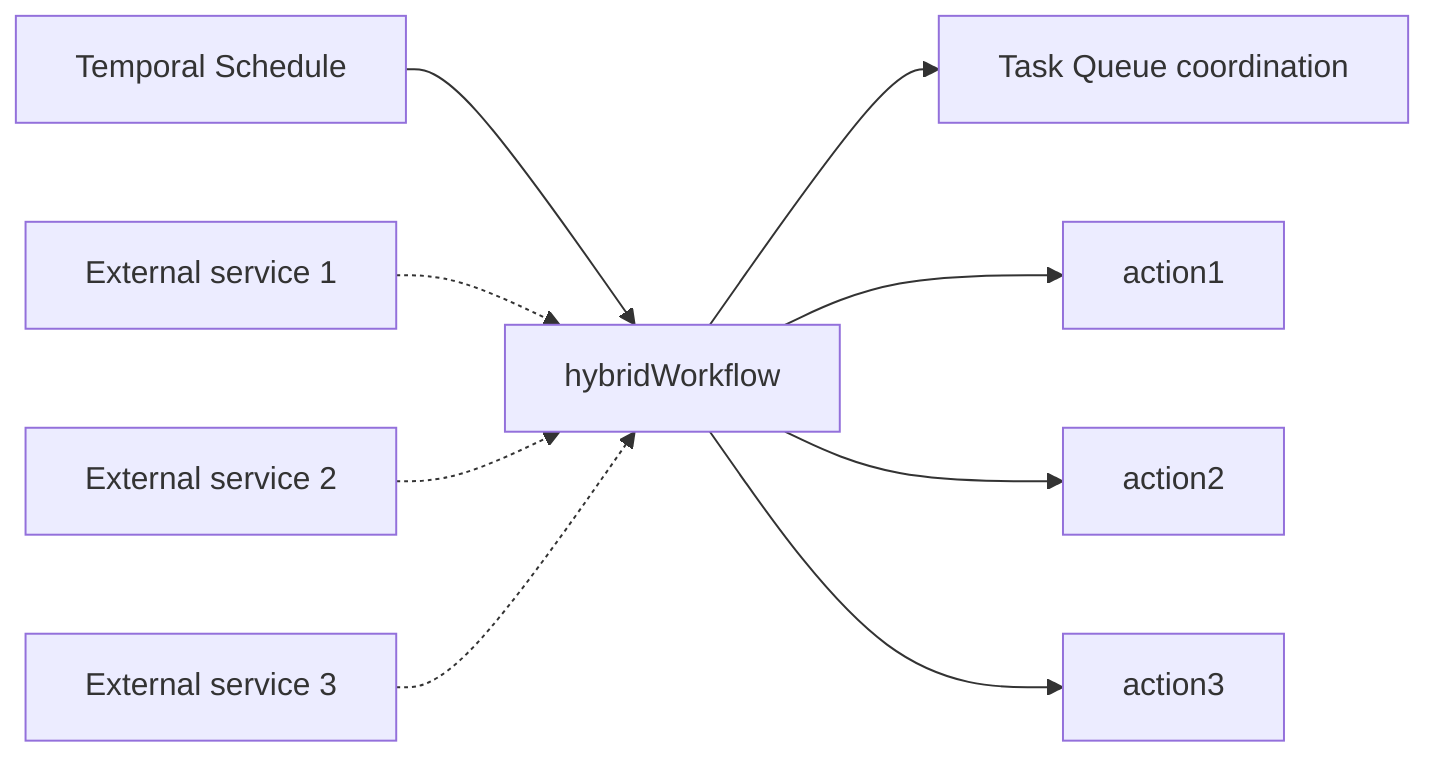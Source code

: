 flowchart LR
  SCHED[Temporal Schedule] --> WF[hybridWorkflow]
  WF --> TQ[Task Queue coordination]
  WF --> ACT1[action1]
  WF --> ACT2[action2]
  WF --> ACT3[action3]
  EXT1[External service 1] -.-> WF
  EXT2[External service 2] -.-> WF
  EXT3[External service 3] -.-> WF